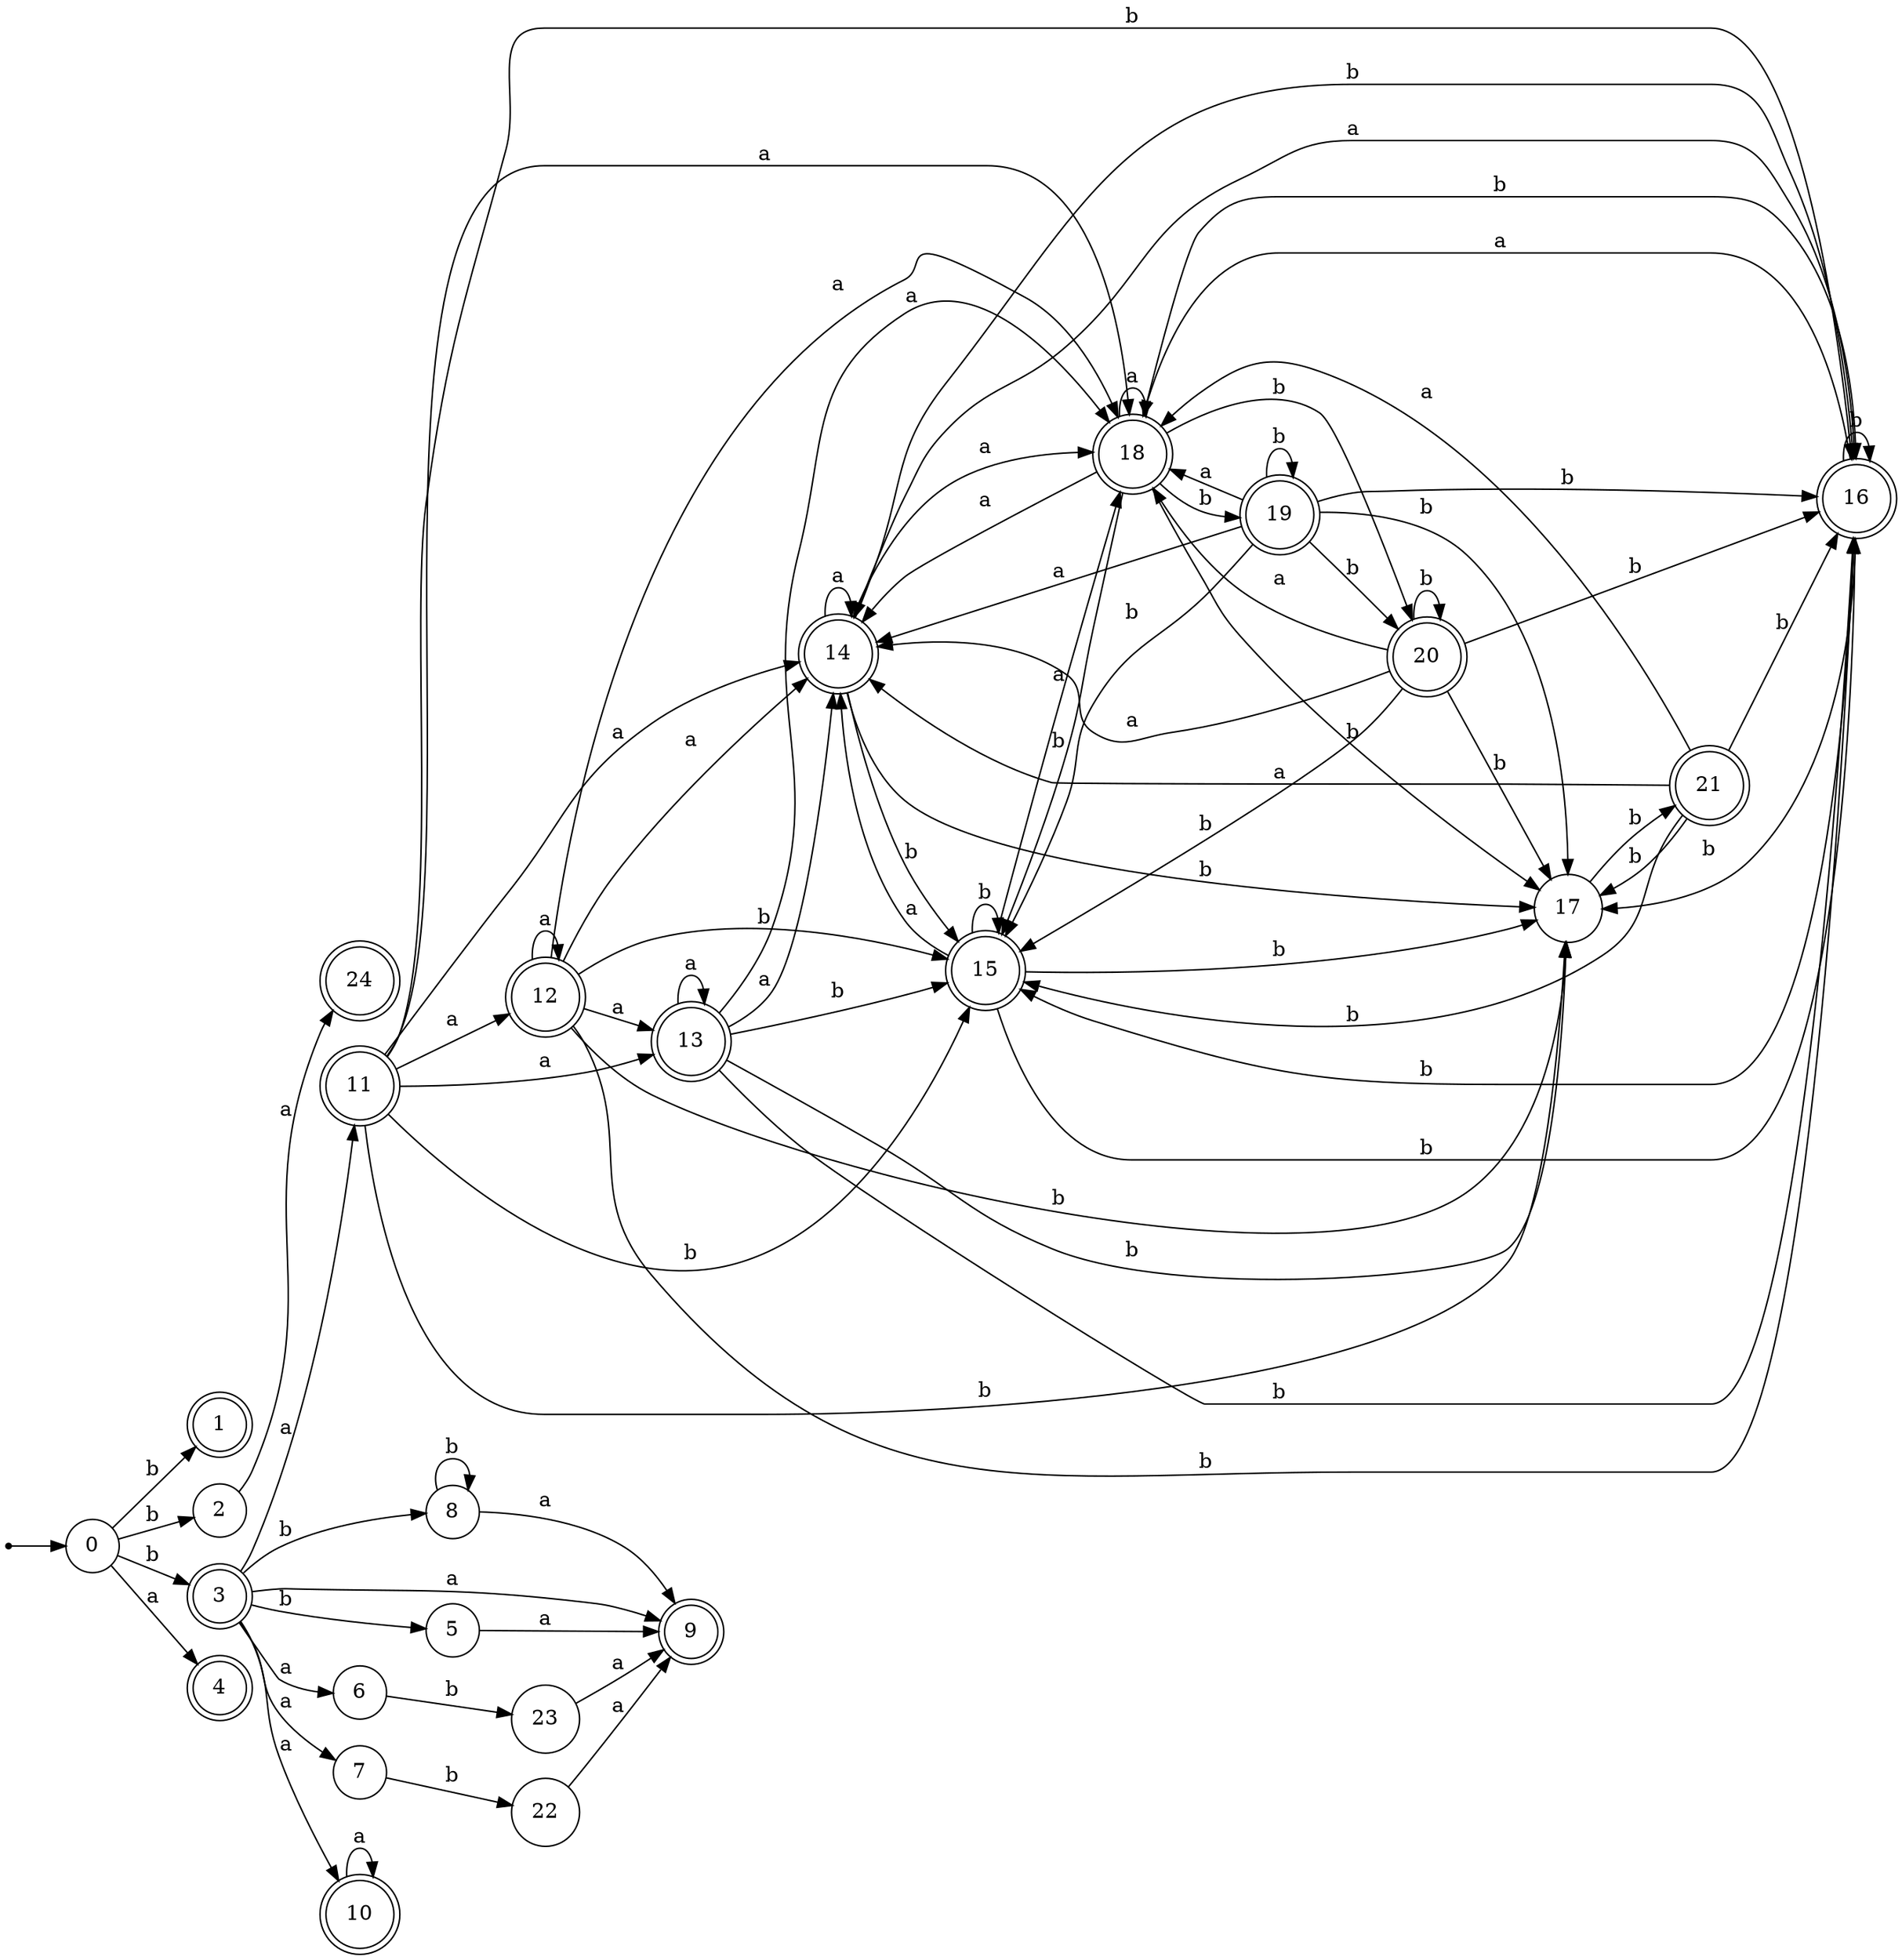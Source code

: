 digraph finite_state_machine {
rankdir=LR;
size="20,20";
node [shape = point]; "dummy0"
node [shape = circle]; "0";
"dummy0" -> "0";
node [shape = doublecircle]; "1";node [shape = circle]; "2";
node [shape = doublecircle]; "3";node [shape = doublecircle]; "4";node [shape = circle]; "5";
node [shape = circle]; "6";
node [shape = circle]; "7";
node [shape = circle]; "8";
node [shape = doublecircle]; "9";node [shape = doublecircle]; "10";node [shape = doublecircle]; "11";node [shape = doublecircle]; "12";node [shape = doublecircle]; "13";node [shape = doublecircle]; "14";node [shape = doublecircle]; "15";node [shape = doublecircle]; "16";node [shape = circle]; "17";
node [shape = doublecircle]; "18";node [shape = doublecircle]; "19";node [shape = doublecircle]; "20";node [shape = doublecircle]; "21";node [shape = circle]; "22";
node [shape = circle]; "23";
node [shape = doublecircle]; "24";"0" -> "1" [label = "b"];
 "0" -> "2" [label = "b"];
 "0" -> "3" [label = "b"];
 "0" -> "4" [label = "a"];
 "3" -> "8" [label = "b"];
 "3" -> "5" [label = "b"];
 "3" -> "6" [label = "a"];
 "3" -> "7" [label = "a"];
 "3" -> "9" [label = "a"];
 "3" -> "10" [label = "a"];
 "3" -> "11" [label = "a"];
 "11" -> "18" [label = "a"];
 "11" -> "12" [label = "a"];
 "11" -> "13" [label = "a"];
 "11" -> "14" [label = "a"];
 "11" -> "16" [label = "b"];
 "11" -> "17" [label = "b"];
 "11" -> "15" [label = "b"];
 "18" -> "18" [label = "a"];
 "18" -> "14" [label = "a"];
 "18" -> "16" [label = "b"];
 "18" -> "17" [label = "b"];
 "18" -> "19" [label = "b"];
 "18" -> "20" [label = "b"];
 "18" -> "15" [label = "b"];
 "20" -> "16" [label = "b"];
 "20" -> "17" [label = "b"];
 "20" -> "20" [label = "b"];
 "20" -> "15" [label = "b"];
 "20" -> "18" [label = "a"];
 "20" -> "14" [label = "a"];
 "19" -> "16" [label = "b"];
 "19" -> "17" [label = "b"];
 "19" -> "19" [label = "b"];
 "19" -> "20" [label = "b"];
 "19" -> "15" [label = "b"];
 "19" -> "18" [label = "a"];
 "19" -> "14" [label = "a"];
 "17" -> "21" [label = "b"];
 "21" -> "16" [label = "b"];
 "21" -> "17" [label = "b"];
 "21" -> "15" [label = "b"];
 "21" -> "18" [label = "a"];
 "21" -> "14" [label = "a"];
 "16" -> "16" [label = "b"];
 "16" -> "17" [label = "b"];
 "16" -> "15" [label = "b"];
 "16" -> "18" [label = "a"];
 "16" -> "14" [label = "a"];
 "15" -> "16" [label = "b"];
 "15" -> "17" [label = "b"];
 "15" -> "15" [label = "b"];
 "15" -> "18" [label = "a"];
 "15" -> "14" [label = "a"];
 "14" -> "18" [label = "a"];
 "14" -> "14" [label = "a"];
 "14" -> "16" [label = "b"];
 "14" -> "17" [label = "b"];
 "14" -> "15" [label = "b"];
 "13" -> "18" [label = "a"];
 "13" -> "13" [label = "a"];
 "13" -> "14" [label = "a"];
 "13" -> "16" [label = "b"];
 "13" -> "17" [label = "b"];
 "13" -> "15" [label = "b"];
 "12" -> "18" [label = "a"];
 "12" -> "12" [label = "a"];
 "12" -> "13" [label = "a"];
 "12" -> "14" [label = "a"];
 "12" -> "16" [label = "b"];
 "12" -> "17" [label = "b"];
 "12" -> "15" [label = "b"];
 "10" -> "10" [label = "a"];
 "8" -> "8" [label = "b"];
 "8" -> "9" [label = "a"];
 "7" -> "22" [label = "b"];
 "22" -> "9" [label = "a"];
 "6" -> "23" [label = "b"];
 "23" -> "9" [label = "a"];
 "5" -> "9" [label = "a"];
 "2" -> "24" [label = "a"];
 }
